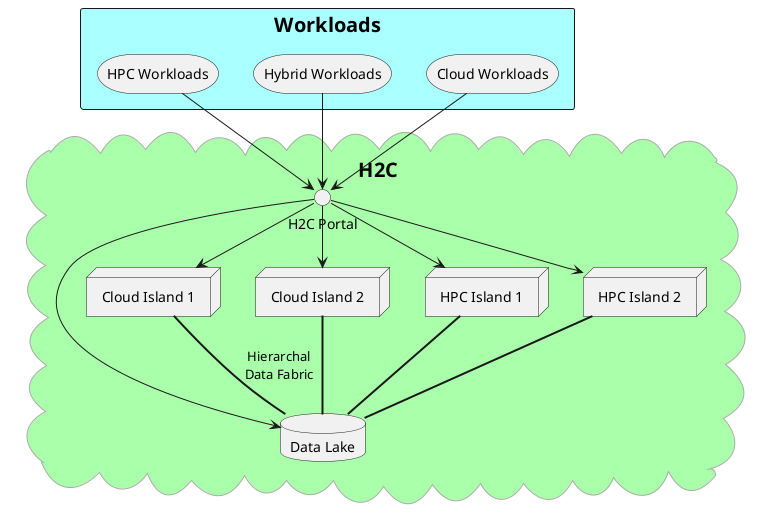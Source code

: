 @startuml

skinparam rectangleFontSize 20
skinparam CloudFontSize 20
skinparam CloudBorderColor #aaaaaa

cloud H2C  #aaffaa {
  interface "H2C Portal" as CP
  database "Data Lake" as DL
  node "Cloud Island 1" as CI1
  node "Cloud Island 2" as CI2
  node "HPC Island 1" as HI1
  node "HPC Island 2" as HI2

}

rectangle Workloads #aaffff {
  storage "HPC Workloads" as HPCW
  storage "Hybrid Workloads" as HW
  storage "Cloud Workloads" as CW
}

HPCW --> CP
HW --> CP
CW --> CP

CP -> DL
CP --> CI1
CP --> CI2
CP --> HI1
CP --> HI2
CI1 == DL : Hierarchal\nData Fabric
CI2 == DL
HI1 == DL
HI2 == DL
@enduml
